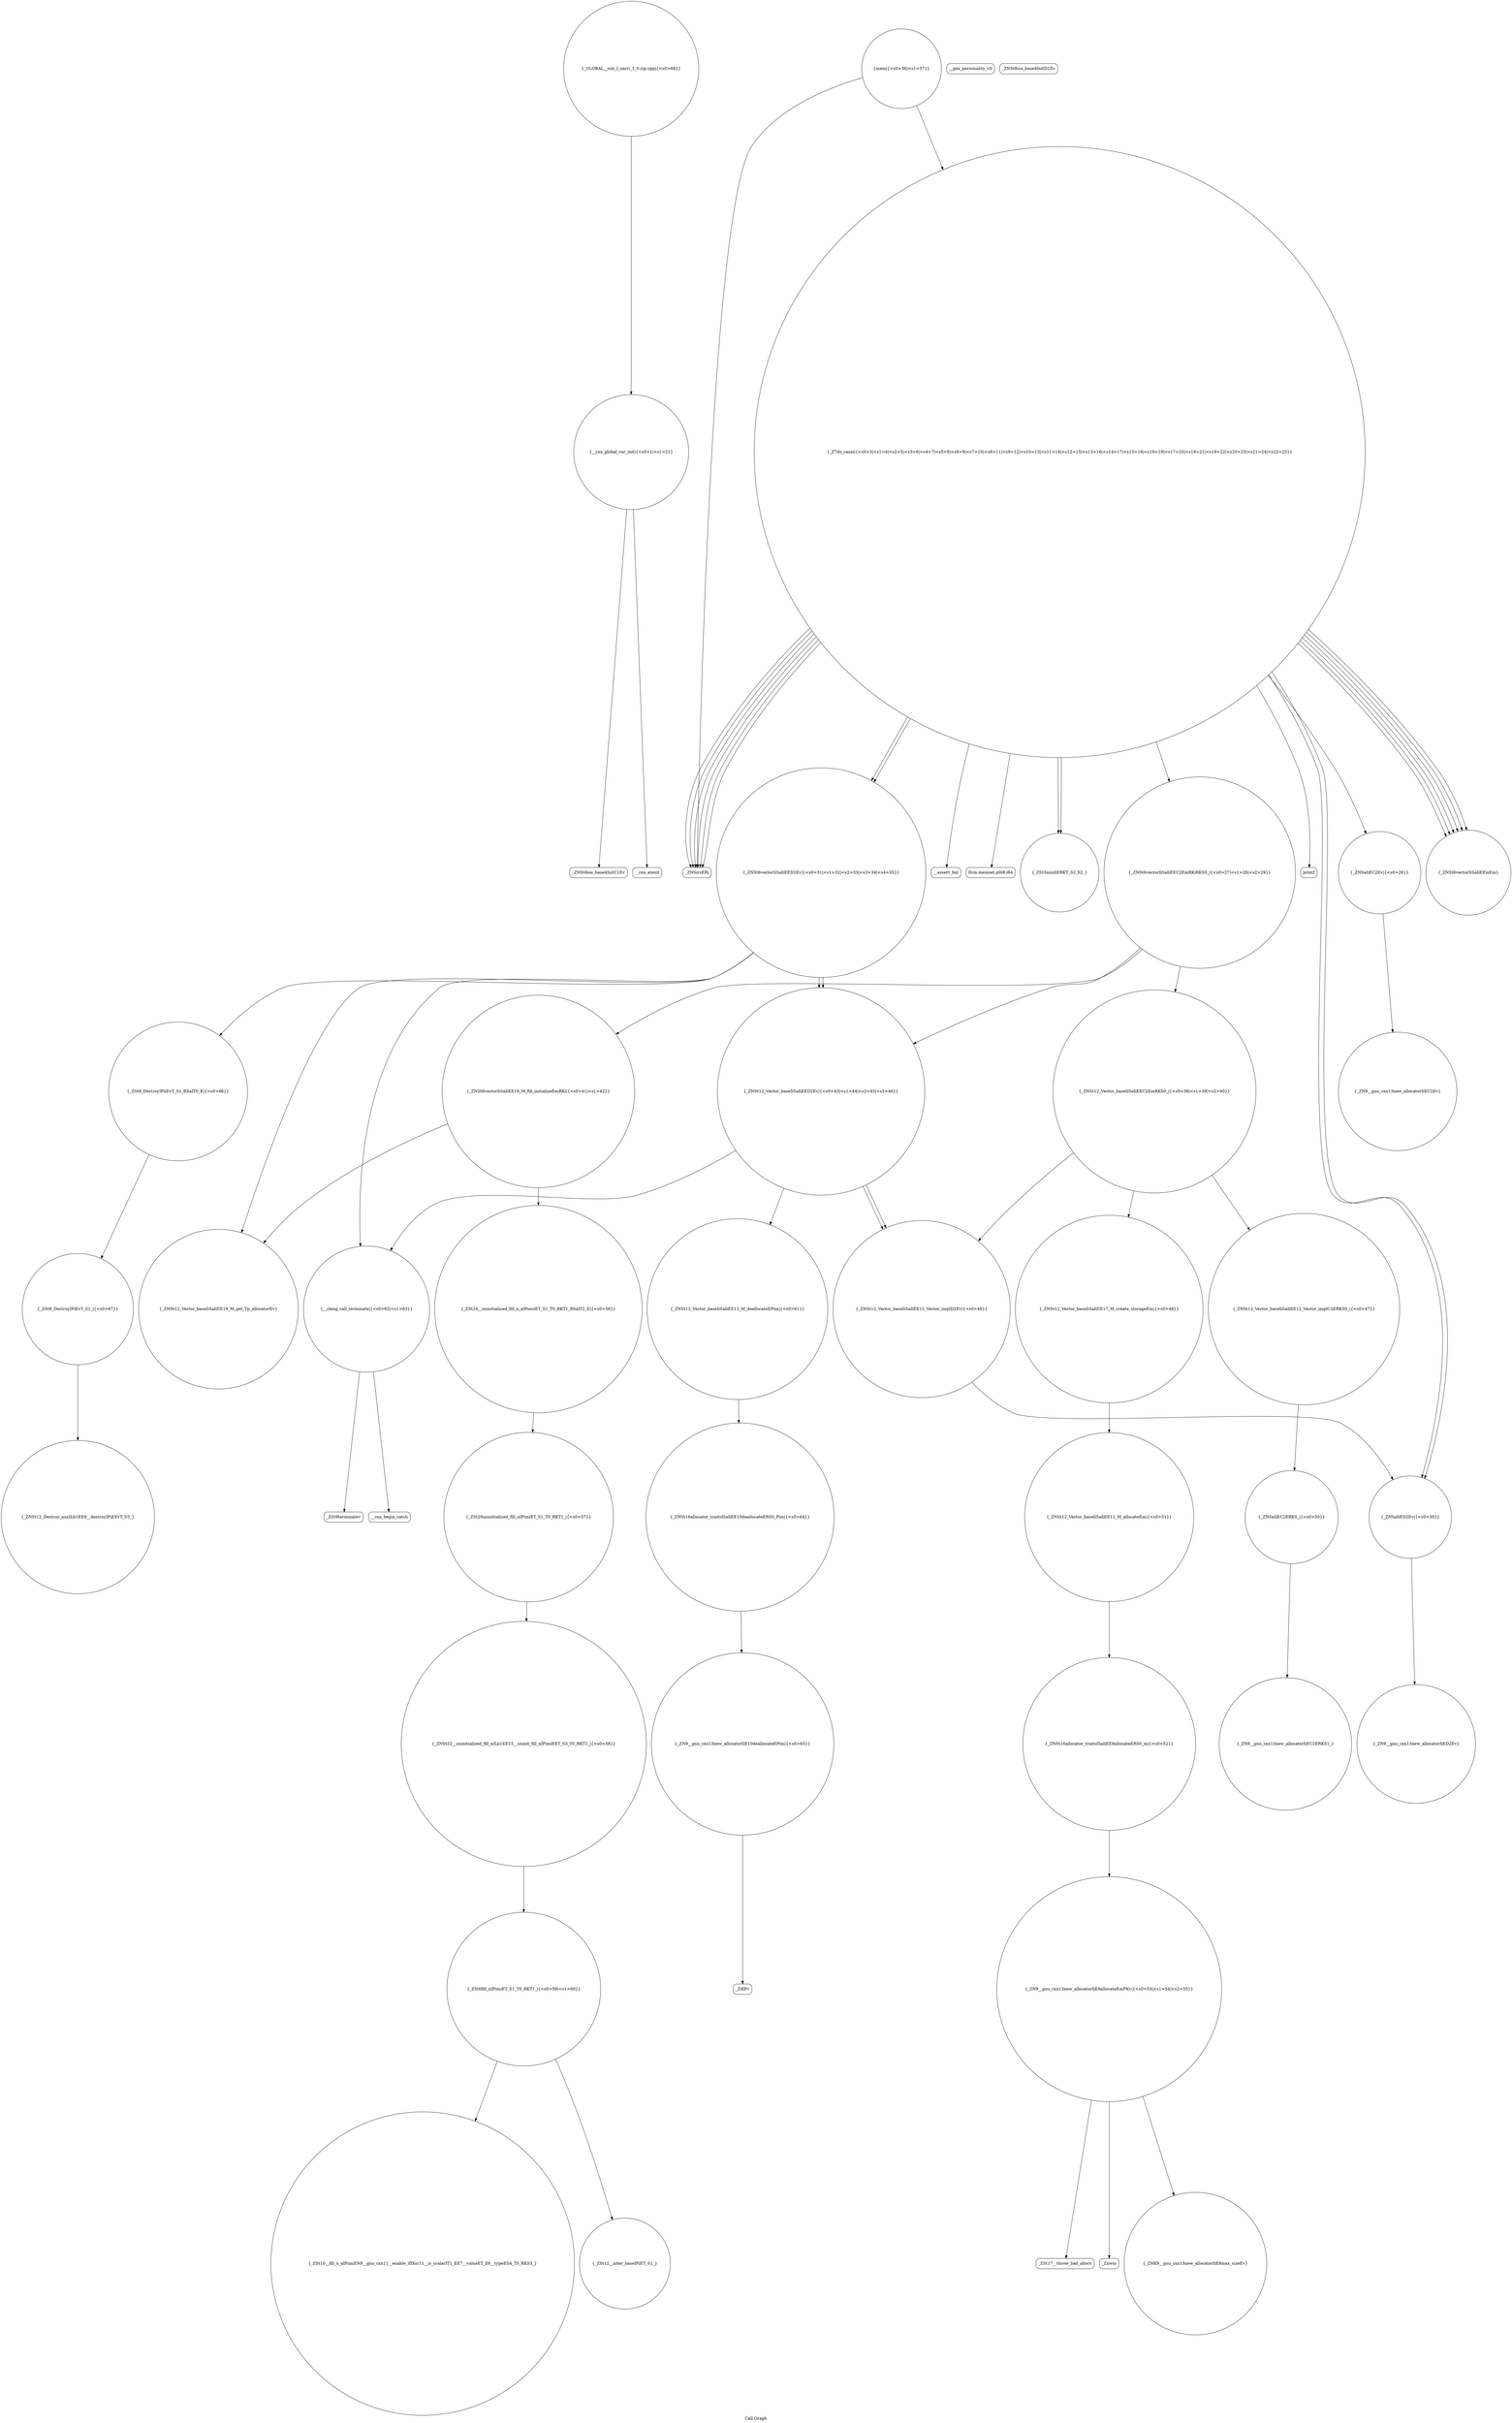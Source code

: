 digraph "Call Graph" {
	label="Call Graph";

	Node0x559eaea6cd20 [shape=record,shape=circle,label="{__cxx_global_var_init|{<s0>1|<s1>2}}"];
	Node0x559eaea6cd20:s0 -> Node0x559eaea6cda0[color=black];
	Node0x559eaea6cd20:s1 -> Node0x559eaea6cea0[color=black];
	Node0x559eaea6e3a0 [shape=record,shape=circle,label="{_ZN9__gnu_cxx13new_allocatorIiE10deallocateEPim|{<s0>65}}"];
	Node0x559eaea6e3a0:s0 -> Node0x559eaea6e420[color=black];
	Node0x559eaea6d0a0 [shape=record,shape=circle,label="{_ZNSt6vectorIiSaIiEEC2EmRKiRKS0_|{<s0>27|<s1>28|<s2>29}}"];
	Node0x559eaea6d0a0:s0 -> Node0x559eaea6d6a0[color=black];
	Node0x559eaea6d0a0:s1 -> Node0x559eaea6d720[color=black];
	Node0x559eaea6d0a0:s2 -> Node0x559eaea6d7a0[color=black];
	Node0x559eaea6d420 [shape=record,shape=Mrecord,label="{printf}"];
	Node0x559eaea6d7a0 [shape=record,shape=circle,label="{_ZNSt12_Vector_baseIiSaIiEED2Ev|{<s0>43|<s1>44|<s2>45|<s3>46}}"];
	Node0x559eaea6d7a0:s0 -> Node0x559eaea6e120[color=black];
	Node0x559eaea6d7a0:s1 -> Node0x559eaea6d920[color=black];
	Node0x559eaea6d7a0:s2 -> Node0x559eaea6d920[color=black];
	Node0x559eaea6d7a0:s3 -> Node0x559eaea6e1a0[color=black];
	Node0x559eaea6db20 [shape=record,shape=circle,label="{_ZNSt16allocator_traitsISaIiEE8allocateERS0_m|{<s0>52}}"];
	Node0x559eaea6db20:s0 -> Node0x559eaea6dba0[color=black];
	Node0x559eaea6dea0 [shape=record,shape=circle,label="{_ZSt20uninitialized_fill_nIPimiET_S1_T0_RKT1_|{<s0>57}}"];
	Node0x559eaea6dea0:s0 -> Node0x559eaea6df20[color=black];
	Node0x559eaea6e220 [shape=record,shape=Mrecord,label="{__cxa_begin_catch}"];
	Node0x559eaea6cf20 [shape=record,shape=circle,label="{_Z7do_casei|{<s0>3|<s1>4|<s2>5|<s3>6|<s4>7|<s5>8|<s6>9|<s7>10|<s8>11|<s9>12|<s10>13|<s11>14|<s12>15|<s13>16|<s14>17|<s15>18|<s16>19|<s17>20|<s18>21|<s19>22|<s20>23|<s21>24|<s22>25}}"];
	Node0x559eaea6cf20:s0 -> Node0x559eaea6cfa0[color=black];
	Node0x559eaea6cf20:s1 -> Node0x559eaea6cfa0[color=black];
	Node0x559eaea6cf20:s2 -> Node0x559eaea6d020[color=black];
	Node0x559eaea6cf20:s3 -> Node0x559eaea6d0a0[color=black];
	Node0x559eaea6cf20:s4 -> Node0x559eaea6d1a0[color=black];
	Node0x559eaea6cf20:s5 -> Node0x559eaea6cfa0[color=black];
	Node0x559eaea6cf20:s6 -> Node0x559eaea6cfa0[color=black];
	Node0x559eaea6cf20:s7 -> Node0x559eaea6d220[color=black];
	Node0x559eaea6cf20:s8 -> Node0x559eaea6d1a0[color=black];
	Node0x559eaea6cf20:s9 -> Node0x559eaea6d4a0[color=black];
	Node0x559eaea6cf20:s10 -> Node0x559eaea6cfa0[color=black];
	Node0x559eaea6cf20:s11 -> Node0x559eaea6cfa0[color=black];
	Node0x559eaea6cf20:s12 -> Node0x559eaea6d220[color=black];
	Node0x559eaea6cf20:s13 -> Node0x559eaea6d2a0[color=black];
	Node0x559eaea6cf20:s14 -> Node0x559eaea6d220[color=black];
	Node0x559eaea6cf20:s15 -> Node0x559eaea6d220[color=black];
	Node0x559eaea6cf20:s16 -> Node0x559eaea6d220[color=black];
	Node0x559eaea6cf20:s17 -> Node0x559eaea6d320[color=black];
	Node0x559eaea6cf20:s18 -> Node0x559eaea6d220[color=black];
	Node0x559eaea6cf20:s19 -> Node0x559eaea6d3a0[color=black];
	Node0x559eaea6cf20:s20 -> Node0x559eaea6d3a0[color=black];
	Node0x559eaea6cf20:s21 -> Node0x559eaea6d420[color=black];
	Node0x559eaea6cf20:s22 -> Node0x559eaea6d4a0[color=black];
	Node0x559eaea6f5c0 [shape=record,shape=circle,label="{_ZNSt12_Destroy_auxILb1EE9__destroyIPiEEvT_S3_}"];
	Node0x559eaea6d2a0 [shape=record,shape=Mrecord,label="{__assert_fail}"];
	Node0x559eaea6d620 [shape=record,shape=circle,label="{_ZN9__gnu_cxx13new_allocatorIiED2Ev}"];
	Node0x559eaea6d9a0 [shape=record,shape=circle,label="{_ZNSaIiEC2ERKS_|{<s0>50}}"];
	Node0x559eaea6d9a0:s0 -> Node0x559eaea6da20[color=black];
	Node0x559eaea6dd20 [shape=record,shape=Mrecord,label="{_Znwm}"];
	Node0x559eaea6e0a0 [shape=record,shape=circle,label="{_ZSt12__niter_baseIPiET_S1_}"];
	Node0x559eaea6cda0 [shape=record,shape=Mrecord,label="{_ZNSt8ios_base4InitC1Ev}"];
	Node0x559eaea6e420 [shape=record,shape=Mrecord,label="{_ZdlPv}"];
	Node0x559eaea6d120 [shape=record,shape=Mrecord,label="{__gxx_personality_v0}"];
	Node0x559eaea6d4a0 [shape=record,shape=circle,label="{_ZNSt6vectorIiSaIiEED2Ev|{<s0>31|<s1>32|<s2>33|<s3>34|<s4>35}}"];
	Node0x559eaea6d4a0:s0 -> Node0x559eaea6de20[color=black];
	Node0x559eaea6d4a0:s1 -> Node0x559eaea6e4a0[color=black];
	Node0x559eaea6d4a0:s2 -> Node0x559eaea6d7a0[color=black];
	Node0x559eaea6d4a0:s3 -> Node0x559eaea6d7a0[color=black];
	Node0x559eaea6d4a0:s4 -> Node0x559eaea6e1a0[color=black];
	Node0x559eaea6d820 [shape=record,shape=circle,label="{_ZNSt12_Vector_baseIiSaIiEE12_Vector_implC2ERKS0_|{<s0>47}}"];
	Node0x559eaea6d820:s0 -> Node0x559eaea6d9a0[color=black];
	Node0x559eaea6dba0 [shape=record,shape=circle,label="{_ZN9__gnu_cxx13new_allocatorIiE8allocateEmPKv|{<s0>53|<s1>54|<s2>55}}"];
	Node0x559eaea6dba0:s0 -> Node0x559eaea6dc20[color=black];
	Node0x559eaea6dba0:s1 -> Node0x559eaea6dca0[color=black];
	Node0x559eaea6dba0:s2 -> Node0x559eaea6dd20[color=black];
	Node0x559eaea6df20 [shape=record,shape=circle,label="{_ZNSt22__uninitialized_fill_nILb1EE15__uninit_fill_nIPimiEET_S3_T0_RKT1_|{<s0>58}}"];
	Node0x559eaea6df20:s0 -> Node0x559eaea6dfa0[color=black];
	Node0x559eaea6e2a0 [shape=record,shape=Mrecord,label="{_ZSt9terminatev}"];
	Node0x559eaea6cfa0 [shape=record,shape=Mrecord,label="{_ZNSirsERi}"];
	Node0x559eaea6f640 [shape=record,shape=circle,label="{_GLOBAL__sub_I_narri_1_0.zip.cpp|{<s0>68}}"];
	Node0x559eaea6f640:s0 -> Node0x559eaea6cd20[color=black];
	Node0x559eaea6d320 [shape=record,shape=Mrecord,label="{llvm.memset.p0i8.i64}"];
	Node0x559eaea6d6a0 [shape=record,shape=circle,label="{_ZNSt12_Vector_baseIiSaIiEEC2EmRKS0_|{<s0>38|<s1>39|<s2>40}}"];
	Node0x559eaea6d6a0:s0 -> Node0x559eaea6d820[color=black];
	Node0x559eaea6d6a0:s1 -> Node0x559eaea6d8a0[color=black];
	Node0x559eaea6d6a0:s2 -> Node0x559eaea6d920[color=black];
	Node0x559eaea6da20 [shape=record,shape=circle,label="{_ZN9__gnu_cxx13new_allocatorIiEC2ERKS1_}"];
	Node0x559eaea6dda0 [shape=record,shape=circle,label="{_ZSt24__uninitialized_fill_n_aIPimiiET_S1_T0_RKT1_RSaIT2_E|{<s0>56}}"];
	Node0x559eaea6dda0:s0 -> Node0x559eaea6dea0[color=black];
	Node0x559eaea6e120 [shape=record,shape=circle,label="{_ZNSt12_Vector_baseIiSaIiEE13_M_deallocateEPim|{<s0>61}}"];
	Node0x559eaea6e120:s0 -> Node0x559eaea6e320[color=black];
	Node0x559eaea6ce20 [shape=record,shape=Mrecord,label="{_ZNSt8ios_base4InitD1Ev}"];
	Node0x559eaea6e4a0 [shape=record,shape=circle,label="{_ZSt8_DestroyIPiiEvT_S1_RSaIT0_E|{<s0>66}}"];
	Node0x559eaea6e4a0:s0 -> Node0x559eaea6f540[color=black];
	Node0x559eaea6d1a0 [shape=record,shape=circle,label="{_ZNSaIiED2Ev|{<s0>30}}"];
	Node0x559eaea6d1a0:s0 -> Node0x559eaea6d620[color=black];
	Node0x559eaea6d520 [shape=record,shape=circle,label="{main|{<s0>36|<s1>37}}"];
	Node0x559eaea6d520:s0 -> Node0x559eaea6cfa0[color=black];
	Node0x559eaea6d520:s1 -> Node0x559eaea6cf20[color=black];
	Node0x559eaea6d8a0 [shape=record,shape=circle,label="{_ZNSt12_Vector_baseIiSaIiEE17_M_create_storageEm|{<s0>48}}"];
	Node0x559eaea6d8a0:s0 -> Node0x559eaea6daa0[color=black];
	Node0x559eaea6dc20 [shape=record,shape=circle,label="{_ZNK9__gnu_cxx13new_allocatorIiE8max_sizeEv}"];
	Node0x559eaea6dfa0 [shape=record,shape=circle,label="{_ZSt6fill_nIPimiET_S1_T0_RKT1_|{<s0>59|<s1>60}}"];
	Node0x559eaea6dfa0:s0 -> Node0x559eaea6e0a0[color=black];
	Node0x559eaea6dfa0:s1 -> Node0x559eaea6e020[color=black];
	Node0x559eaea6e320 [shape=record,shape=circle,label="{_ZNSt16allocator_traitsISaIiEE10deallocateERS0_Pim|{<s0>64}}"];
	Node0x559eaea6e320:s0 -> Node0x559eaea6e3a0[color=black];
	Node0x559eaea6d020 [shape=record,shape=circle,label="{_ZNSaIiEC2Ev|{<s0>26}}"];
	Node0x559eaea6d020:s0 -> Node0x559eaea6d5a0[color=black];
	Node0x559eaea6d3a0 [shape=record,shape=circle,label="{_ZSt3minIiERKT_S2_S2_}"];
	Node0x559eaea6d720 [shape=record,shape=circle,label="{_ZNSt6vectorIiSaIiEE18_M_fill_initializeEmRKi|{<s0>41|<s1>42}}"];
	Node0x559eaea6d720:s0 -> Node0x559eaea6de20[color=black];
	Node0x559eaea6d720:s1 -> Node0x559eaea6dda0[color=black];
	Node0x559eaea6daa0 [shape=record,shape=circle,label="{_ZNSt12_Vector_baseIiSaIiEE11_M_allocateEm|{<s0>51}}"];
	Node0x559eaea6daa0:s0 -> Node0x559eaea6db20[color=black];
	Node0x559eaea6de20 [shape=record,shape=circle,label="{_ZNSt12_Vector_baseIiSaIiEE19_M_get_Tp_allocatorEv}"];
	Node0x559eaea6e1a0 [shape=record,shape=circle,label="{__clang_call_terminate|{<s0>62|<s1>63}}"];
	Node0x559eaea6e1a0:s0 -> Node0x559eaea6e220[color=black];
	Node0x559eaea6e1a0:s1 -> Node0x559eaea6e2a0[color=black];
	Node0x559eaea6cea0 [shape=record,shape=Mrecord,label="{__cxa_atexit}"];
	Node0x559eaea6f540 [shape=record,shape=circle,label="{_ZSt8_DestroyIPiEvT_S1_|{<s0>67}}"];
	Node0x559eaea6f540:s0 -> Node0x559eaea6f5c0[color=black];
	Node0x559eaea6d220 [shape=record,shape=circle,label="{_ZNSt6vectorIiSaIiEEixEm}"];
	Node0x559eaea6d5a0 [shape=record,shape=circle,label="{_ZN9__gnu_cxx13new_allocatorIiEC2Ev}"];
	Node0x559eaea6d920 [shape=record,shape=circle,label="{_ZNSt12_Vector_baseIiSaIiEE12_Vector_implD2Ev|{<s0>49}}"];
	Node0x559eaea6d920:s0 -> Node0x559eaea6d1a0[color=black];
	Node0x559eaea6dca0 [shape=record,shape=Mrecord,label="{_ZSt17__throw_bad_allocv}"];
	Node0x559eaea6e020 [shape=record,shape=circle,label="{_ZSt10__fill_n_aIPimiEN9__gnu_cxx11__enable_ifIXsr11__is_scalarIT1_EE7__valueET_E6__typeES4_T0_RKS3_}"];
}

